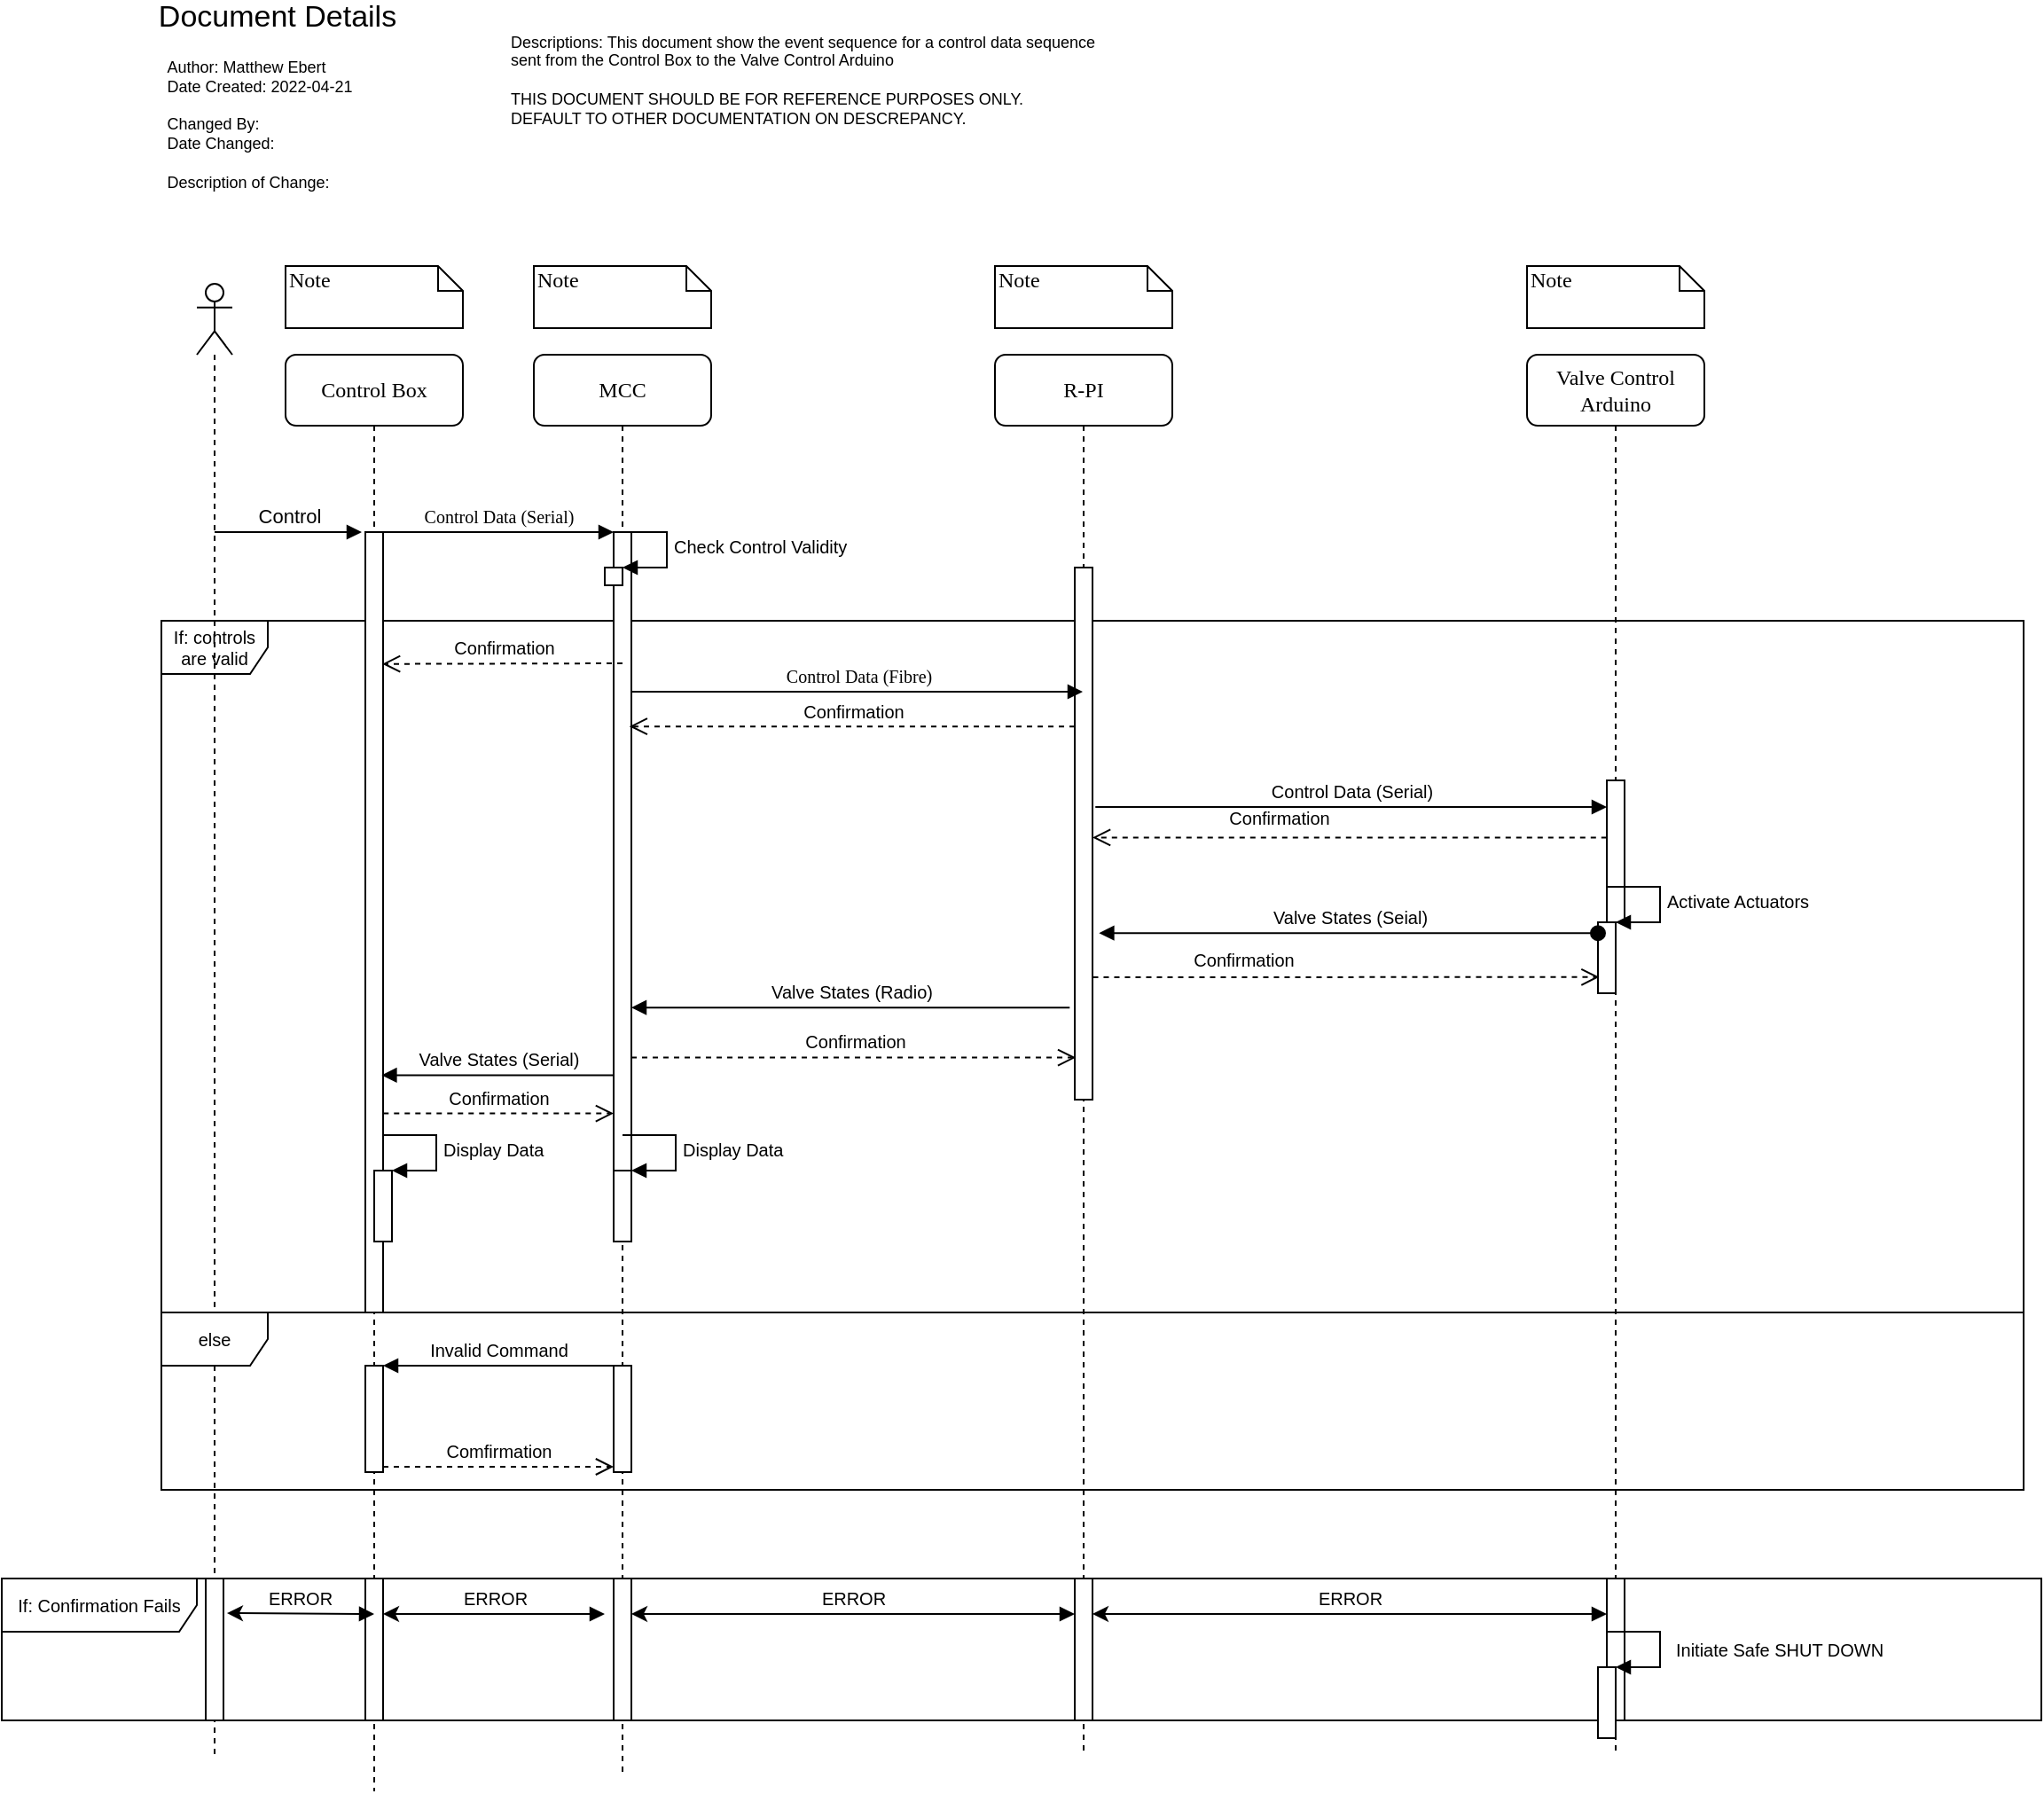 <mxfile version="18.0.4" type="device"><diagram name="Page-1" id="13e1069c-82ec-6db2-03f1-153e76fe0fe0"><mxGraphModel dx="2202" dy="1875" grid="1" gridSize="10" guides="1" tooltips="1" connect="1" arrows="1" fold="1" page="1" pageScale="1" pageWidth="1100" pageHeight="850" background="none" math="0" shadow="0"><root><mxCell id="0"/><mxCell id="1" parent="0"/><mxCell id="SOqY7n5rjwsgiEtuoA1r-12" value="If: controls are valid" style="shape=umlFrame;whiteSpace=wrap;html=1;fontSize=10;" parent="1" vertex="1"><mxGeometry x="30" y="230" width="1050" height="390" as="geometry"/></mxCell><mxCell id="7baba1c4bc27f4b0-2" value="MCC" style="shape=umlLifeline;perimeter=lifelinePerimeter;whiteSpace=wrap;html=1;container=1;collapsible=0;recursiveResize=0;outlineConnect=0;rounded=1;shadow=0;comic=0;labelBackgroundColor=none;strokeWidth=1;fontFamily=Verdana;fontSize=12;align=center;" parent="1" vertex="1"><mxGeometry x="240" y="80" width="100" height="800" as="geometry"/></mxCell><mxCell id="7baba1c4bc27f4b0-10" value="" style="html=1;points=[];perimeter=orthogonalPerimeter;rounded=0;shadow=0;comic=0;labelBackgroundColor=none;strokeWidth=1;fontFamily=Verdana;fontSize=12;align=center;" parent="7baba1c4bc27f4b0-2" vertex="1"><mxGeometry x="45" y="100" width="10" height="400" as="geometry"/></mxCell><mxCell id="SOqY7n5rjwsgiEtuoA1r-10" value="" style="html=1;points=[];perimeter=orthogonalPerimeter;fontSize=10;" parent="7baba1c4bc27f4b0-2" vertex="1"><mxGeometry x="40" y="120" width="10" height="10" as="geometry"/></mxCell><mxCell id="SOqY7n5rjwsgiEtuoA1r-11" value="Check Control Validity" style="edgeStyle=orthogonalEdgeStyle;html=1;align=left;spacingLeft=2;endArrow=block;rounded=0;entryX=1;entryY=0;fontSize=10;" parent="7baba1c4bc27f4b0-2" target="SOqY7n5rjwsgiEtuoA1r-10" edge="1"><mxGeometry relative="1" as="geometry"><mxPoint x="45" y="100" as="sourcePoint"/><Array as="points"><mxPoint x="75" y="100"/></Array></mxGeometry></mxCell><mxCell id="SOqY7n5rjwsgiEtuoA1r-32" value="" style="html=1;points=[];perimeter=orthogonalPerimeter;fontSize=10;" parent="7baba1c4bc27f4b0-2" vertex="1"><mxGeometry x="45" y="460" width="10" height="40" as="geometry"/></mxCell><mxCell id="SOqY7n5rjwsgiEtuoA1r-33" value="Display Data" style="edgeStyle=orthogonalEdgeStyle;html=1;align=left;spacingLeft=2;endArrow=block;rounded=0;entryX=1;entryY=0;fontSize=10;" parent="7baba1c4bc27f4b0-2" target="SOqY7n5rjwsgiEtuoA1r-32" edge="1"><mxGeometry relative="1" as="geometry"><mxPoint x="50" y="440" as="sourcePoint"/><Array as="points"><mxPoint x="80" y="440"/></Array></mxGeometry></mxCell><mxCell id="7baba1c4bc27f4b0-3" value="R-PI" style="shape=umlLifeline;perimeter=lifelinePerimeter;whiteSpace=wrap;html=1;container=1;collapsible=0;recursiveResize=0;outlineConnect=0;rounded=1;shadow=0;comic=0;labelBackgroundColor=none;strokeWidth=1;fontFamily=Verdana;fontSize=12;align=center;" parent="1" vertex="1"><mxGeometry x="500" y="80" width="100" height="790" as="geometry"/></mxCell><mxCell id="7baba1c4bc27f4b0-13" value="" style="html=1;points=[];perimeter=orthogonalPerimeter;rounded=0;shadow=0;comic=0;labelBackgroundColor=none;strokeWidth=1;fontFamily=Verdana;fontSize=12;align=center;" parent="7baba1c4bc27f4b0-3" vertex="1"><mxGeometry x="45" y="120" width="10" height="300" as="geometry"/></mxCell><mxCell id="7baba1c4bc27f4b0-5" value="Valve Control Arduino" style="shape=umlLifeline;perimeter=lifelinePerimeter;whiteSpace=wrap;html=1;container=1;collapsible=0;recursiveResize=0;outlineConnect=0;rounded=1;shadow=0;comic=0;labelBackgroundColor=none;strokeWidth=1;fontFamily=Verdana;fontSize=12;align=center;" parent="1" vertex="1"><mxGeometry x="800" y="80" width="100" height="790" as="geometry"/></mxCell><mxCell id="SOqY7n5rjwsgiEtuoA1r-13" value="" style="html=1;points=[];perimeter=orthogonalPerimeter;fontSize=10;" parent="7baba1c4bc27f4b0-5" vertex="1"><mxGeometry x="45" y="240" width="10" height="80" as="geometry"/></mxCell><mxCell id="SOqY7n5rjwsgiEtuoA1r-21" value="" style="html=1;points=[];perimeter=orthogonalPerimeter;fontSize=10;" parent="7baba1c4bc27f4b0-5" vertex="1"><mxGeometry x="40" y="320" width="10" height="40" as="geometry"/></mxCell><mxCell id="SOqY7n5rjwsgiEtuoA1r-22" value="Activate Actuators" style="edgeStyle=orthogonalEdgeStyle;html=1;align=left;spacingLeft=2;endArrow=block;rounded=0;entryX=1;entryY=0;fontSize=10;" parent="7baba1c4bc27f4b0-5" target="SOqY7n5rjwsgiEtuoA1r-21" edge="1"><mxGeometry relative="1" as="geometry"><mxPoint x="45" y="300" as="sourcePoint"/><Array as="points"><mxPoint x="75" y="300"/></Array></mxGeometry></mxCell><mxCell id="7baba1c4bc27f4b0-8" value="Control Box" style="shape=umlLifeline;perimeter=lifelinePerimeter;whiteSpace=wrap;html=1;container=1;collapsible=0;recursiveResize=0;outlineConnect=0;rounded=1;shadow=0;comic=0;labelBackgroundColor=none;strokeWidth=1;fontFamily=Verdana;fontSize=12;align=center;" parent="1" vertex="1"><mxGeometry x="100" y="80" width="100" height="810" as="geometry"/></mxCell><mxCell id="7baba1c4bc27f4b0-9" value="" style="html=1;points=[];perimeter=orthogonalPerimeter;rounded=0;shadow=0;comic=0;labelBackgroundColor=none;strokeWidth=1;fontFamily=Verdana;fontSize=12;align=center;" parent="7baba1c4bc27f4b0-8" vertex="1"><mxGeometry x="45" y="100" width="10" height="440" as="geometry"/></mxCell><mxCell id="SOqY7n5rjwsgiEtuoA1r-36" value="" style="html=1;points=[];perimeter=orthogonalPerimeter;fontSize=10;" parent="7baba1c4bc27f4b0-8" vertex="1"><mxGeometry x="50" y="460" width="10" height="40" as="geometry"/></mxCell><mxCell id="SOqY7n5rjwsgiEtuoA1r-37" value="Display Data" style="edgeStyle=orthogonalEdgeStyle;html=1;align=left;spacingLeft=2;endArrow=block;rounded=0;entryX=1;entryY=0;fontSize=10;" parent="7baba1c4bc27f4b0-8" target="SOqY7n5rjwsgiEtuoA1r-36" edge="1"><mxGeometry relative="1" as="geometry"><mxPoint x="55" y="440" as="sourcePoint"/><Array as="points"><mxPoint x="85" y="440"/></Array></mxGeometry></mxCell><mxCell id="7baba1c4bc27f4b0-11" value="&lt;font style=&quot;font-size: 10px&quot;&gt;Control Data (Serial)&lt;/font&gt;" style="html=1;verticalAlign=bottom;endArrow=block;entryX=0;entryY=0;labelBackgroundColor=none;fontFamily=Verdana;fontSize=12;edgeStyle=elbowEdgeStyle;elbow=vertical;" parent="1" source="7baba1c4bc27f4b0-9" target="7baba1c4bc27f4b0-10" edge="1"><mxGeometry relative="1" as="geometry"><mxPoint x="220" y="190" as="sourcePoint"/></mxGeometry></mxCell><mxCell id="7baba1c4bc27f4b0-14" value="&lt;font style=&quot;font-size: 10px;&quot;&gt;Control Data (Fibre)&lt;/font&gt;" style="html=1;verticalAlign=bottom;endArrow=block;labelBackgroundColor=none;fontFamily=Verdana;fontSize=12;edgeStyle=elbowEdgeStyle;elbow=vertical;" parent="1" source="7baba1c4bc27f4b0-10" target="7baba1c4bc27f4b0-3" edge="1"><mxGeometry relative="1" as="geometry"><mxPoint x="370" y="200" as="sourcePoint"/><mxPoint x="550" y="240" as="targetPoint"/><Array as="points"><mxPoint x="330" y="270"/><mxPoint x="490" y="360"/><mxPoint x="510" y="330"/><mxPoint x="550" y="340"/><mxPoint x="400" y="240"/><mxPoint x="310" y="280"/></Array></mxGeometry></mxCell><mxCell id="7baba1c4bc27f4b0-40" value="Note" style="shape=note;whiteSpace=wrap;html=1;size=14;verticalAlign=top;align=left;spacingTop=-6;rounded=0;shadow=0;comic=0;labelBackgroundColor=none;strokeWidth=1;fontFamily=Verdana;fontSize=12" parent="1" vertex="1"><mxGeometry x="100" y="30" width="100" height="35" as="geometry"/></mxCell><mxCell id="7baba1c4bc27f4b0-41" value="Note" style="shape=note;whiteSpace=wrap;html=1;size=14;verticalAlign=top;align=left;spacingTop=-6;rounded=0;shadow=0;comic=0;labelBackgroundColor=none;strokeWidth=1;fontFamily=Verdana;fontSize=12" parent="1" vertex="1"><mxGeometry x="240" y="30" width="100" height="35" as="geometry"/></mxCell><mxCell id="7baba1c4bc27f4b0-42" value="Note" style="shape=note;whiteSpace=wrap;html=1;size=14;verticalAlign=top;align=left;spacingTop=-6;rounded=0;shadow=0;comic=0;labelBackgroundColor=none;strokeWidth=1;fontFamily=Verdana;fontSize=12" parent="1" vertex="1"><mxGeometry x="500" y="30" width="100" height="35" as="geometry"/></mxCell><mxCell id="7baba1c4bc27f4b0-44" value="Note" style="shape=note;whiteSpace=wrap;html=1;size=14;verticalAlign=top;align=left;spacingTop=-6;rounded=0;shadow=0;comic=0;labelBackgroundColor=none;strokeWidth=1;fontFamily=Verdana;fontSize=12" parent="1" vertex="1"><mxGeometry x="800" y="30" width="100" height="35" as="geometry"/></mxCell><mxCell id="SOqY7n5rjwsgiEtuoA1r-5" value="" style="shape=umlLifeline;participant=umlActor;perimeter=lifelinePerimeter;whiteSpace=wrap;html=1;container=1;collapsible=0;recursiveResize=0;verticalAlign=top;spacingTop=36;outlineConnect=0;" parent="1" vertex="1"><mxGeometry x="50" y="40" width="20" height="830" as="geometry"/></mxCell><mxCell id="SOqY7n5rjwsgiEtuoA1r-9" value="Control" style="html=1;verticalAlign=bottom;endArrow=block;rounded=0;entryX=-0.2;entryY=0;entryDx=0;entryDy=0;entryPerimeter=0;" parent="SOqY7n5rjwsgiEtuoA1r-5" target="7baba1c4bc27f4b0-9" edge="1"><mxGeometry width="80" relative="1" as="geometry"><mxPoint x="10" y="140" as="sourcePoint"/><mxPoint x="90" y="140" as="targetPoint"/></mxGeometry></mxCell><mxCell id="SOqY7n5rjwsgiEtuoA1r-16" value="Confirmation" style="html=1;verticalAlign=bottom;endArrow=open;dashed=1;endSize=8;rounded=0;fontSize=10;entryX=0.886;entryY=0.274;entryDx=0;entryDy=0;entryPerimeter=0;" parent="1" source="7baba1c4bc27f4b0-13" target="7baba1c4bc27f4b0-10" edge="1"><mxGeometry relative="1" as="geometry"><mxPoint x="490" y="300" as="sourcePoint"/><mxPoint x="410" y="300" as="targetPoint"/></mxGeometry></mxCell><mxCell id="SOqY7n5rjwsgiEtuoA1r-17" value="Confirmation" style="html=1;verticalAlign=bottom;endArrow=open;dashed=1;endSize=8;rounded=0;fontSize=10;entryX=0.955;entryY=0.169;entryDx=0;entryDy=0;entryPerimeter=0;" parent="1" target="7baba1c4bc27f4b0-9" edge="1"><mxGeometry relative="1" as="geometry"><mxPoint x="290" y="254" as="sourcePoint"/><mxPoint x="200" y="250" as="targetPoint"/></mxGeometry></mxCell><mxCell id="SOqY7n5rjwsgiEtuoA1r-18" value="Control Data (Serial)" style="html=1;verticalAlign=bottom;startArrow=none;startFill=0;endArrow=block;startSize=8;rounded=0;fontSize=10;exitX=1.162;exitY=0.45;exitDx=0;exitDy=0;exitPerimeter=0;" parent="1" source="7baba1c4bc27f4b0-13" target="SOqY7n5rjwsgiEtuoA1r-13" edge="1"><mxGeometry width="60" relative="1" as="geometry"><mxPoint x="580" y="330" as="sourcePoint"/><mxPoint x="640" y="330" as="targetPoint"/></mxGeometry></mxCell><mxCell id="SOqY7n5rjwsgiEtuoA1r-20" value="Confirmation" style="html=1;verticalAlign=bottom;endArrow=open;dashed=1;endSize=8;rounded=0;fontSize=10;exitX=-0.01;exitY=0.403;exitDx=0;exitDy=0;exitPerimeter=0;" parent="1" source="SOqY7n5rjwsgiEtuoA1r-13" target="7baba1c4bc27f4b0-13" edge="1"><mxGeometry x="0.277" y="-2" relative="1" as="geometry"><mxPoint x="830" y="350" as="sourcePoint"/><mxPoint x="750" y="350" as="targetPoint"/><mxPoint as="offset"/></mxGeometry></mxCell><mxCell id="SOqY7n5rjwsgiEtuoA1r-23" value="Valve States (Seial)" style="html=1;verticalAlign=bottom;startArrow=oval;startFill=1;endArrow=block;startSize=8;rounded=0;fontSize=10;entryX=1.369;entryY=0.687;entryDx=0;entryDy=0;entryPerimeter=0;exitX=0;exitY=0.153;exitDx=0;exitDy=0;exitPerimeter=0;" parent="1" source="SOqY7n5rjwsgiEtuoA1r-21" target="7baba1c4bc27f4b0-13" edge="1"><mxGeometry width="60" relative="1" as="geometry"><mxPoint x="750" y="420" as="sourcePoint"/><mxPoint x="810" y="420" as="targetPoint"/></mxGeometry></mxCell><mxCell id="SOqY7n5rjwsgiEtuoA1r-24" value="Confirmation" style="html=1;verticalAlign=bottom;endArrow=open;dashed=1;endSize=8;rounded=0;fontSize=10;entryX=0.076;entryY=0.772;entryDx=0;entryDy=0;entryPerimeter=0;exitX=1.024;exitY=0.77;exitDx=0;exitDy=0;exitPerimeter=0;" parent="1" source="7baba1c4bc27f4b0-13" target="SOqY7n5rjwsgiEtuoA1r-21" edge="1"><mxGeometry x="-0.406" y="1" relative="1" as="geometry"><mxPoint x="810" y="450" as="sourcePoint"/><mxPoint x="730" y="450" as="targetPoint"/><mxPoint as="offset"/></mxGeometry></mxCell><mxCell id="SOqY7n5rjwsgiEtuoA1r-25" value="Valve States (Radio)" style="html=1;verticalAlign=bottom;endArrow=block;rounded=0;fontSize=10;exitX=-0.286;exitY=0.827;exitDx=0;exitDy=0;exitPerimeter=0;" parent="1" source="7baba1c4bc27f4b0-13" target="7baba1c4bc27f4b0-10" edge="1"><mxGeometry width="80" relative="1" as="geometry"><mxPoint x="440" y="450" as="sourcePoint"/><mxPoint x="520" y="450" as="targetPoint"/></mxGeometry></mxCell><mxCell id="SOqY7n5rjwsgiEtuoA1r-26" value="Confirmation" style="html=1;verticalAlign=bottom;endArrow=open;dashed=1;endSize=8;rounded=0;fontSize=10;entryX=0.059;entryY=0.921;entryDx=0;entryDy=0;entryPerimeter=0;" parent="1" source="7baba1c4bc27f4b0-10" target="7baba1c4bc27f4b0-13" edge="1"><mxGeometry relative="1" as="geometry"><mxPoint x="480" y="500" as="sourcePoint"/><mxPoint x="540" y="468" as="targetPoint"/></mxGeometry></mxCell><mxCell id="SOqY7n5rjwsgiEtuoA1r-28" value="Valve States (Serial)" style="html=1;verticalAlign=bottom;endArrow=block;rounded=0;fontSize=10;entryX=0.919;entryY=0.696;entryDx=0;entryDy=0;entryPerimeter=0;" parent="1" source="7baba1c4bc27f4b0-10" target="7baba1c4bc27f4b0-9" edge="1"><mxGeometry width="80" relative="1" as="geometry"><mxPoint x="273.57" y="490.0" as="sourcePoint"/><mxPoint x="160" y="487" as="targetPoint"/></mxGeometry></mxCell><mxCell id="SOqY7n5rjwsgiEtuoA1r-29" value="Confirmation" style="html=1;verticalAlign=bottom;endArrow=open;dashed=1;endSize=8;rounded=0;fontSize=10;exitX=1.014;exitY=0.745;exitDx=0;exitDy=0;exitPerimeter=0;" parent="1" source="7baba1c4bc27f4b0-9" target="7baba1c4bc27f4b0-10" edge="1"><mxGeometry relative="1" as="geometry"><mxPoint x="303.86" y="484.36" as="sourcePoint"/><mxPoint x="555.59" y="486.3" as="targetPoint"/></mxGeometry></mxCell><mxCell id="SOqY7n5rjwsgiEtuoA1r-38" value="else" style="shape=umlFrame;whiteSpace=wrap;html=1;fontSize=10;" parent="1" vertex="1"><mxGeometry x="30" y="620" width="1050" height="100" as="geometry"/></mxCell><mxCell id="SOqY7n5rjwsgiEtuoA1r-39" value="" style="html=1;points=[];perimeter=orthogonalPerimeter;fontSize=10;" parent="1" vertex="1"><mxGeometry x="145" y="650" width="10" height="60" as="geometry"/></mxCell><mxCell id="SOqY7n5rjwsgiEtuoA1r-40" value="Invalid Command" style="html=1;verticalAlign=bottom;endArrow=block;entryX=1;entryY=0;rounded=0;fontSize=10;" parent="1" source="SOqY7n5rjwsgiEtuoA1r-42" target="SOqY7n5rjwsgiEtuoA1r-39" edge="1"><mxGeometry relative="1" as="geometry"><mxPoint x="215" y="650" as="sourcePoint"/></mxGeometry></mxCell><mxCell id="SOqY7n5rjwsgiEtuoA1r-41" value="Comfirmation" style="html=1;verticalAlign=bottom;endArrow=open;dashed=1;endSize=8;exitX=1;exitY=0.95;rounded=0;fontSize=10;" parent="1" source="SOqY7n5rjwsgiEtuoA1r-39" target="SOqY7n5rjwsgiEtuoA1r-42" edge="1"><mxGeometry relative="1" as="geometry"><mxPoint x="215" y="707" as="targetPoint"/></mxGeometry></mxCell><mxCell id="SOqY7n5rjwsgiEtuoA1r-42" value="" style="html=1;points=[];perimeter=orthogonalPerimeter;fontSize=10;" parent="1" vertex="1"><mxGeometry x="285" y="650" width="10" height="60" as="geometry"/></mxCell><mxCell id="SOqY7n5rjwsgiEtuoA1r-43" value="If: Confirmation Fails" style="shape=umlFrame;whiteSpace=wrap;html=1;fontSize=10;width=110;height=30;" parent="1" vertex="1"><mxGeometry x="-60" y="770" width="1150" height="80" as="geometry"/></mxCell><mxCell id="SOqY7n5rjwsgiEtuoA1r-44" value="" style="html=1;points=[];perimeter=orthogonalPerimeter;fontSize=10;" parent="1" vertex="1"><mxGeometry x="55" y="770" width="10" height="80" as="geometry"/></mxCell><mxCell id="SOqY7n5rjwsgiEtuoA1r-45" value="" style="html=1;points=[];perimeter=orthogonalPerimeter;fontSize=10;" parent="1" vertex="1"><mxGeometry x="145" y="770" width="10" height="80" as="geometry"/></mxCell><mxCell id="SOqY7n5rjwsgiEtuoA1r-46" value="" style="html=1;points=[];perimeter=orthogonalPerimeter;fontSize=10;" parent="1" vertex="1"><mxGeometry x="285" y="770" width="10" height="80" as="geometry"/></mxCell><mxCell id="SOqY7n5rjwsgiEtuoA1r-47" value="" style="html=1;points=[];perimeter=orthogonalPerimeter;fontSize=10;" parent="1" vertex="1"><mxGeometry x="545" y="770" width="10" height="80" as="geometry"/></mxCell><mxCell id="SOqY7n5rjwsgiEtuoA1r-48" value="" style="html=1;points=[];perimeter=orthogonalPerimeter;fontSize=10;" parent="1" vertex="1"><mxGeometry x="845" y="770" width="10" height="80" as="geometry"/></mxCell><mxCell id="SOqY7n5rjwsgiEtuoA1r-49" value="ERROR" style="html=1;verticalAlign=bottom;endArrow=block;rounded=0;fontSize=10;exitX=1.197;exitY=0.244;exitDx=0;exitDy=0;exitPerimeter=0;startArrow=classic;startFill=1;" parent="1" source="SOqY7n5rjwsgiEtuoA1r-44" edge="1"><mxGeometry width="80" relative="1" as="geometry"><mxPoint x="70" y="790" as="sourcePoint"/><mxPoint x="150" y="790" as="targetPoint"/></mxGeometry></mxCell><mxCell id="SOqY7n5rjwsgiEtuoA1r-50" value="ERROR" style="html=1;verticalAlign=bottom;endArrow=block;rounded=0;fontSize=10;exitX=1.197;exitY=0.244;exitDx=0;exitDy=0;exitPerimeter=0;startArrow=classic;startFill=1;" parent="1" edge="1"><mxGeometry width="80" relative="1" as="geometry"><mxPoint x="155.0" y="790.0" as="sourcePoint"/><mxPoint x="280" y="790" as="targetPoint"/></mxGeometry></mxCell><mxCell id="SOqY7n5rjwsgiEtuoA1r-51" value="ERROR" style="html=1;verticalAlign=bottom;endArrow=block;rounded=0;fontSize=10;exitX=1.197;exitY=0.244;exitDx=0;exitDy=0;exitPerimeter=0;startArrow=classic;startFill=1;" parent="1" target="SOqY7n5rjwsgiEtuoA1r-47" edge="1"><mxGeometry width="80" relative="1" as="geometry"><mxPoint x="295.0" y="790.0" as="sourcePoint"/><mxPoint x="378.03" y="790.48" as="targetPoint"/></mxGeometry></mxCell><mxCell id="SOqY7n5rjwsgiEtuoA1r-52" value="ERROR" style="html=1;verticalAlign=bottom;endArrow=block;rounded=0;fontSize=10;exitX=1.197;exitY=0.244;exitDx=0;exitDy=0;exitPerimeter=0;startArrow=classic;startFill=1;" parent="1" target="SOqY7n5rjwsgiEtuoA1r-48" edge="1"><mxGeometry width="80" relative="1" as="geometry"><mxPoint x="555.0" y="790.0" as="sourcePoint"/><mxPoint x="638.03" y="790.48" as="targetPoint"/></mxGeometry></mxCell><mxCell id="SOqY7n5rjwsgiEtuoA1r-53" value="" style="html=1;points=[];perimeter=orthogonalPerimeter;fontSize=10;" parent="1" vertex="1"><mxGeometry x="840" y="820" width="10" height="40" as="geometry"/></mxCell><mxCell id="SOqY7n5rjwsgiEtuoA1r-54" value="Initiate Safe SHUT DOWN" style="edgeStyle=orthogonalEdgeStyle;html=1;align=left;spacingLeft=2;endArrow=block;rounded=0;entryX=1;entryY=0;fontSize=10;" parent="1" target="SOqY7n5rjwsgiEtuoA1r-53" edge="1"><mxGeometry x="0.066" y="5" relative="1" as="geometry"><mxPoint x="845" y="800" as="sourcePoint"/><Array as="points"><mxPoint x="875" y="800"/></Array><mxPoint as="offset"/></mxGeometry></mxCell><mxCell id="EghENg9K-C2hI4ymr3PU-1" value="&lt;font style=&quot;font-size: 17px&quot;&gt;Document Details&lt;/font&gt;" style="text;html=1;align=center;verticalAlign=middle;resizable=0;points=[];autosize=1;strokeColor=none;fillColor=none;fontSize=9;" parent="1" vertex="1"><mxGeometry x="20" y="-120" width="150" height="20" as="geometry"/></mxCell><mxCell id="EghENg9K-C2hI4ymr3PU-2" value="&lt;div style=&quot;text-align: left&quot;&gt;&lt;span&gt;Author: Matthew Ebert&lt;/span&gt;&lt;/div&gt;&lt;div style=&quot;text-align: left&quot;&gt;&lt;span&gt;Date Created: 2022-04-21&lt;/span&gt;&lt;/div&gt;&lt;div style=&quot;text-align: left&quot;&gt;&lt;span&gt;&lt;br&gt;&lt;/span&gt;&lt;/div&gt;&lt;div style=&quot;text-align: left&quot;&gt;&lt;span&gt;Changed By:&lt;/span&gt;&lt;/div&gt;&lt;div style=&quot;text-align: left&quot;&gt;&lt;span&gt;Date Changed:&amp;nbsp;&lt;/span&gt;&lt;/div&gt;&lt;div style=&quot;text-align: left&quot;&gt;&lt;span&gt;&lt;br&gt;&lt;/span&gt;&lt;/div&gt;&lt;div style=&quot;text-align: left&quot;&gt;&lt;span&gt;Description of Change:&amp;nbsp;&lt;/span&gt;&lt;/div&gt;" style="text;html=1;align=center;verticalAlign=middle;resizable=0;points=[];autosize=1;strokeColor=none;fillColor=none;fontSize=9;" parent="1" vertex="1"><mxGeometry x="25" y="-90" width="120" height="80" as="geometry"/></mxCell><mxCell id="EghENg9K-C2hI4ymr3PU-3" value="Descriptions: This document show the event sequence for a control data sequence &lt;br&gt;sent from the Control Box to the Valve Control Arduino&lt;br&gt;&lt;br&gt;THIS DOCUMENT SHOULD BE FOR REFERENCE PURPOSES ONLY.&lt;br&gt;DEFAULT TO OTHER DOCUMENTATION ON DESCREPANCY." style="text;html=1;align=left;verticalAlign=middle;resizable=0;points=[];autosize=1;strokeColor=none;fillColor=none;fontSize=9;" parent="1" vertex="1"><mxGeometry x="225" y="-105" width="350" height="60" as="geometry"/></mxCell></root></mxGraphModel></diagram></mxfile>